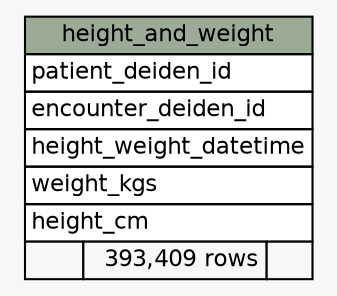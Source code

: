 // dot 2.38.0 on Linux 4.15.0-34-generic
// SchemaSpy rev 590
digraph "height_and_weight" {
  graph [
    rankdir="RL"
    bgcolor="#f7f7f7"
    nodesep="0.18"
    ranksep="0.46"
    fontname="Helvetica"
    fontsize="11"
  ];
  node [
    fontname="Helvetica"
    fontsize="11"
    shape="plaintext"
  ];
  edge [
    arrowsize="0.8"
  ];
  "height_and_weight" [
    label=<
    <TABLE BORDER="0" CELLBORDER="1" CELLSPACING="0" BGCOLOR="#ffffff">
      <TR><TD COLSPAN="3" BGCOLOR="#9bab96" ALIGN="CENTER">height_and_weight</TD></TR>
      <TR><TD PORT="patient_deiden_id" COLSPAN="3" ALIGN="LEFT">patient_deiden_id</TD></TR>
      <TR><TD PORT="encounter_deiden_id" COLSPAN="3" ALIGN="LEFT">encounter_deiden_id</TD></TR>
      <TR><TD PORT="height_weight_datetime" COLSPAN="3" ALIGN="LEFT">height_weight_datetime</TD></TR>
      <TR><TD PORT="weight_kgs" COLSPAN="3" ALIGN="LEFT">weight_kgs</TD></TR>
      <TR><TD PORT="height_cm" COLSPAN="3" ALIGN="LEFT">height_cm</TD></TR>
      <TR><TD ALIGN="LEFT" BGCOLOR="#f7f7f7">  </TD><TD ALIGN="RIGHT" BGCOLOR="#f7f7f7">393,409 rows</TD><TD ALIGN="RIGHT" BGCOLOR="#f7f7f7">  </TD></TR>
    </TABLE>>
    URL="tables/height_and_weight.html"
    tooltip="height_and_weight"
  ];
}
